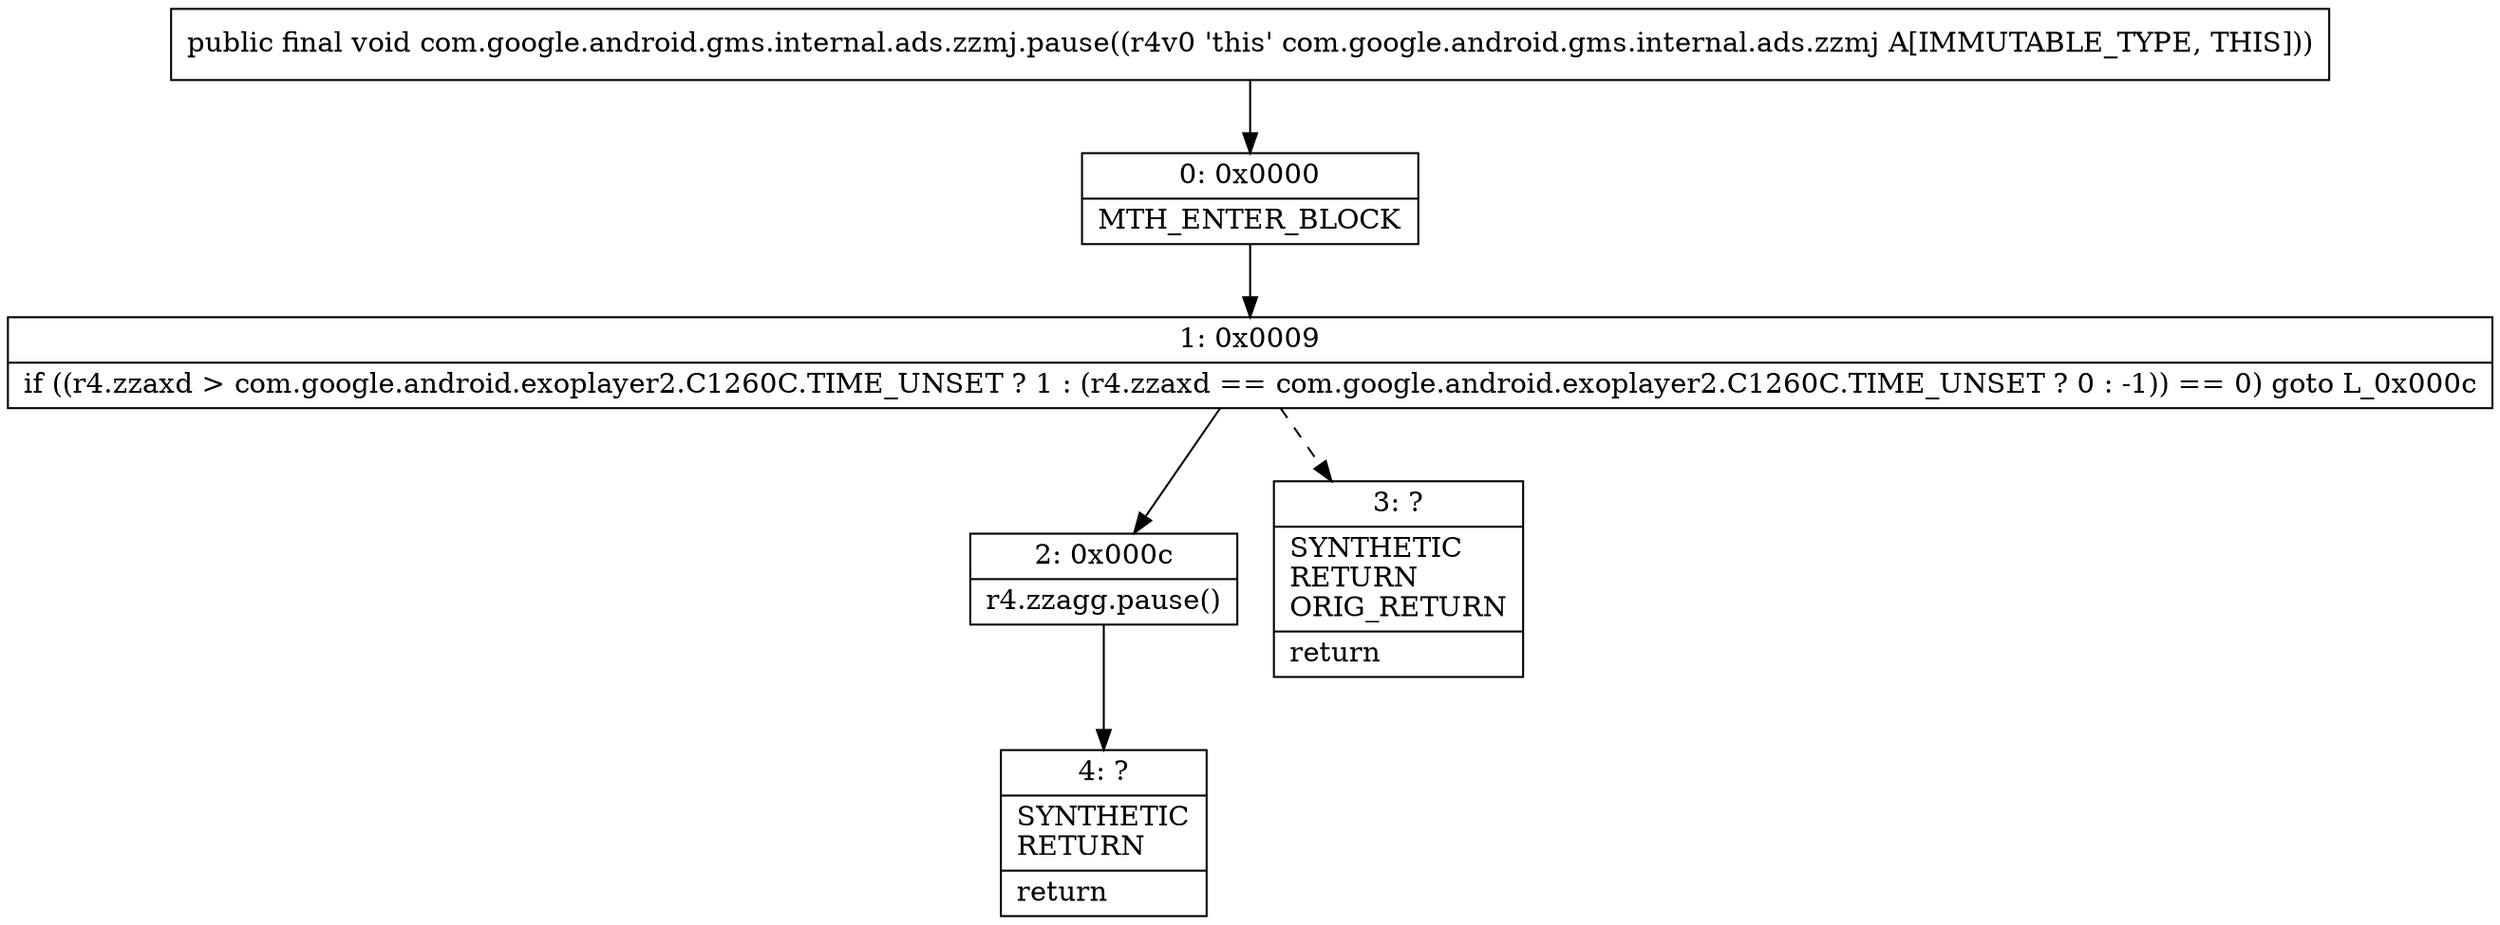 digraph "CFG forcom.google.android.gms.internal.ads.zzmj.pause()V" {
Node_0 [shape=record,label="{0\:\ 0x0000|MTH_ENTER_BLOCK\l}"];
Node_1 [shape=record,label="{1\:\ 0x0009|if ((r4.zzaxd \> com.google.android.exoplayer2.C1260C.TIME_UNSET ? 1 : (r4.zzaxd == com.google.android.exoplayer2.C1260C.TIME_UNSET ? 0 : \-1)) == 0) goto L_0x000c\l}"];
Node_2 [shape=record,label="{2\:\ 0x000c|r4.zzagg.pause()\l}"];
Node_3 [shape=record,label="{3\:\ ?|SYNTHETIC\lRETURN\lORIG_RETURN\l|return\l}"];
Node_4 [shape=record,label="{4\:\ ?|SYNTHETIC\lRETURN\l|return\l}"];
MethodNode[shape=record,label="{public final void com.google.android.gms.internal.ads.zzmj.pause((r4v0 'this' com.google.android.gms.internal.ads.zzmj A[IMMUTABLE_TYPE, THIS])) }"];
MethodNode -> Node_0;
Node_0 -> Node_1;
Node_1 -> Node_2;
Node_1 -> Node_3[style=dashed];
Node_2 -> Node_4;
}

